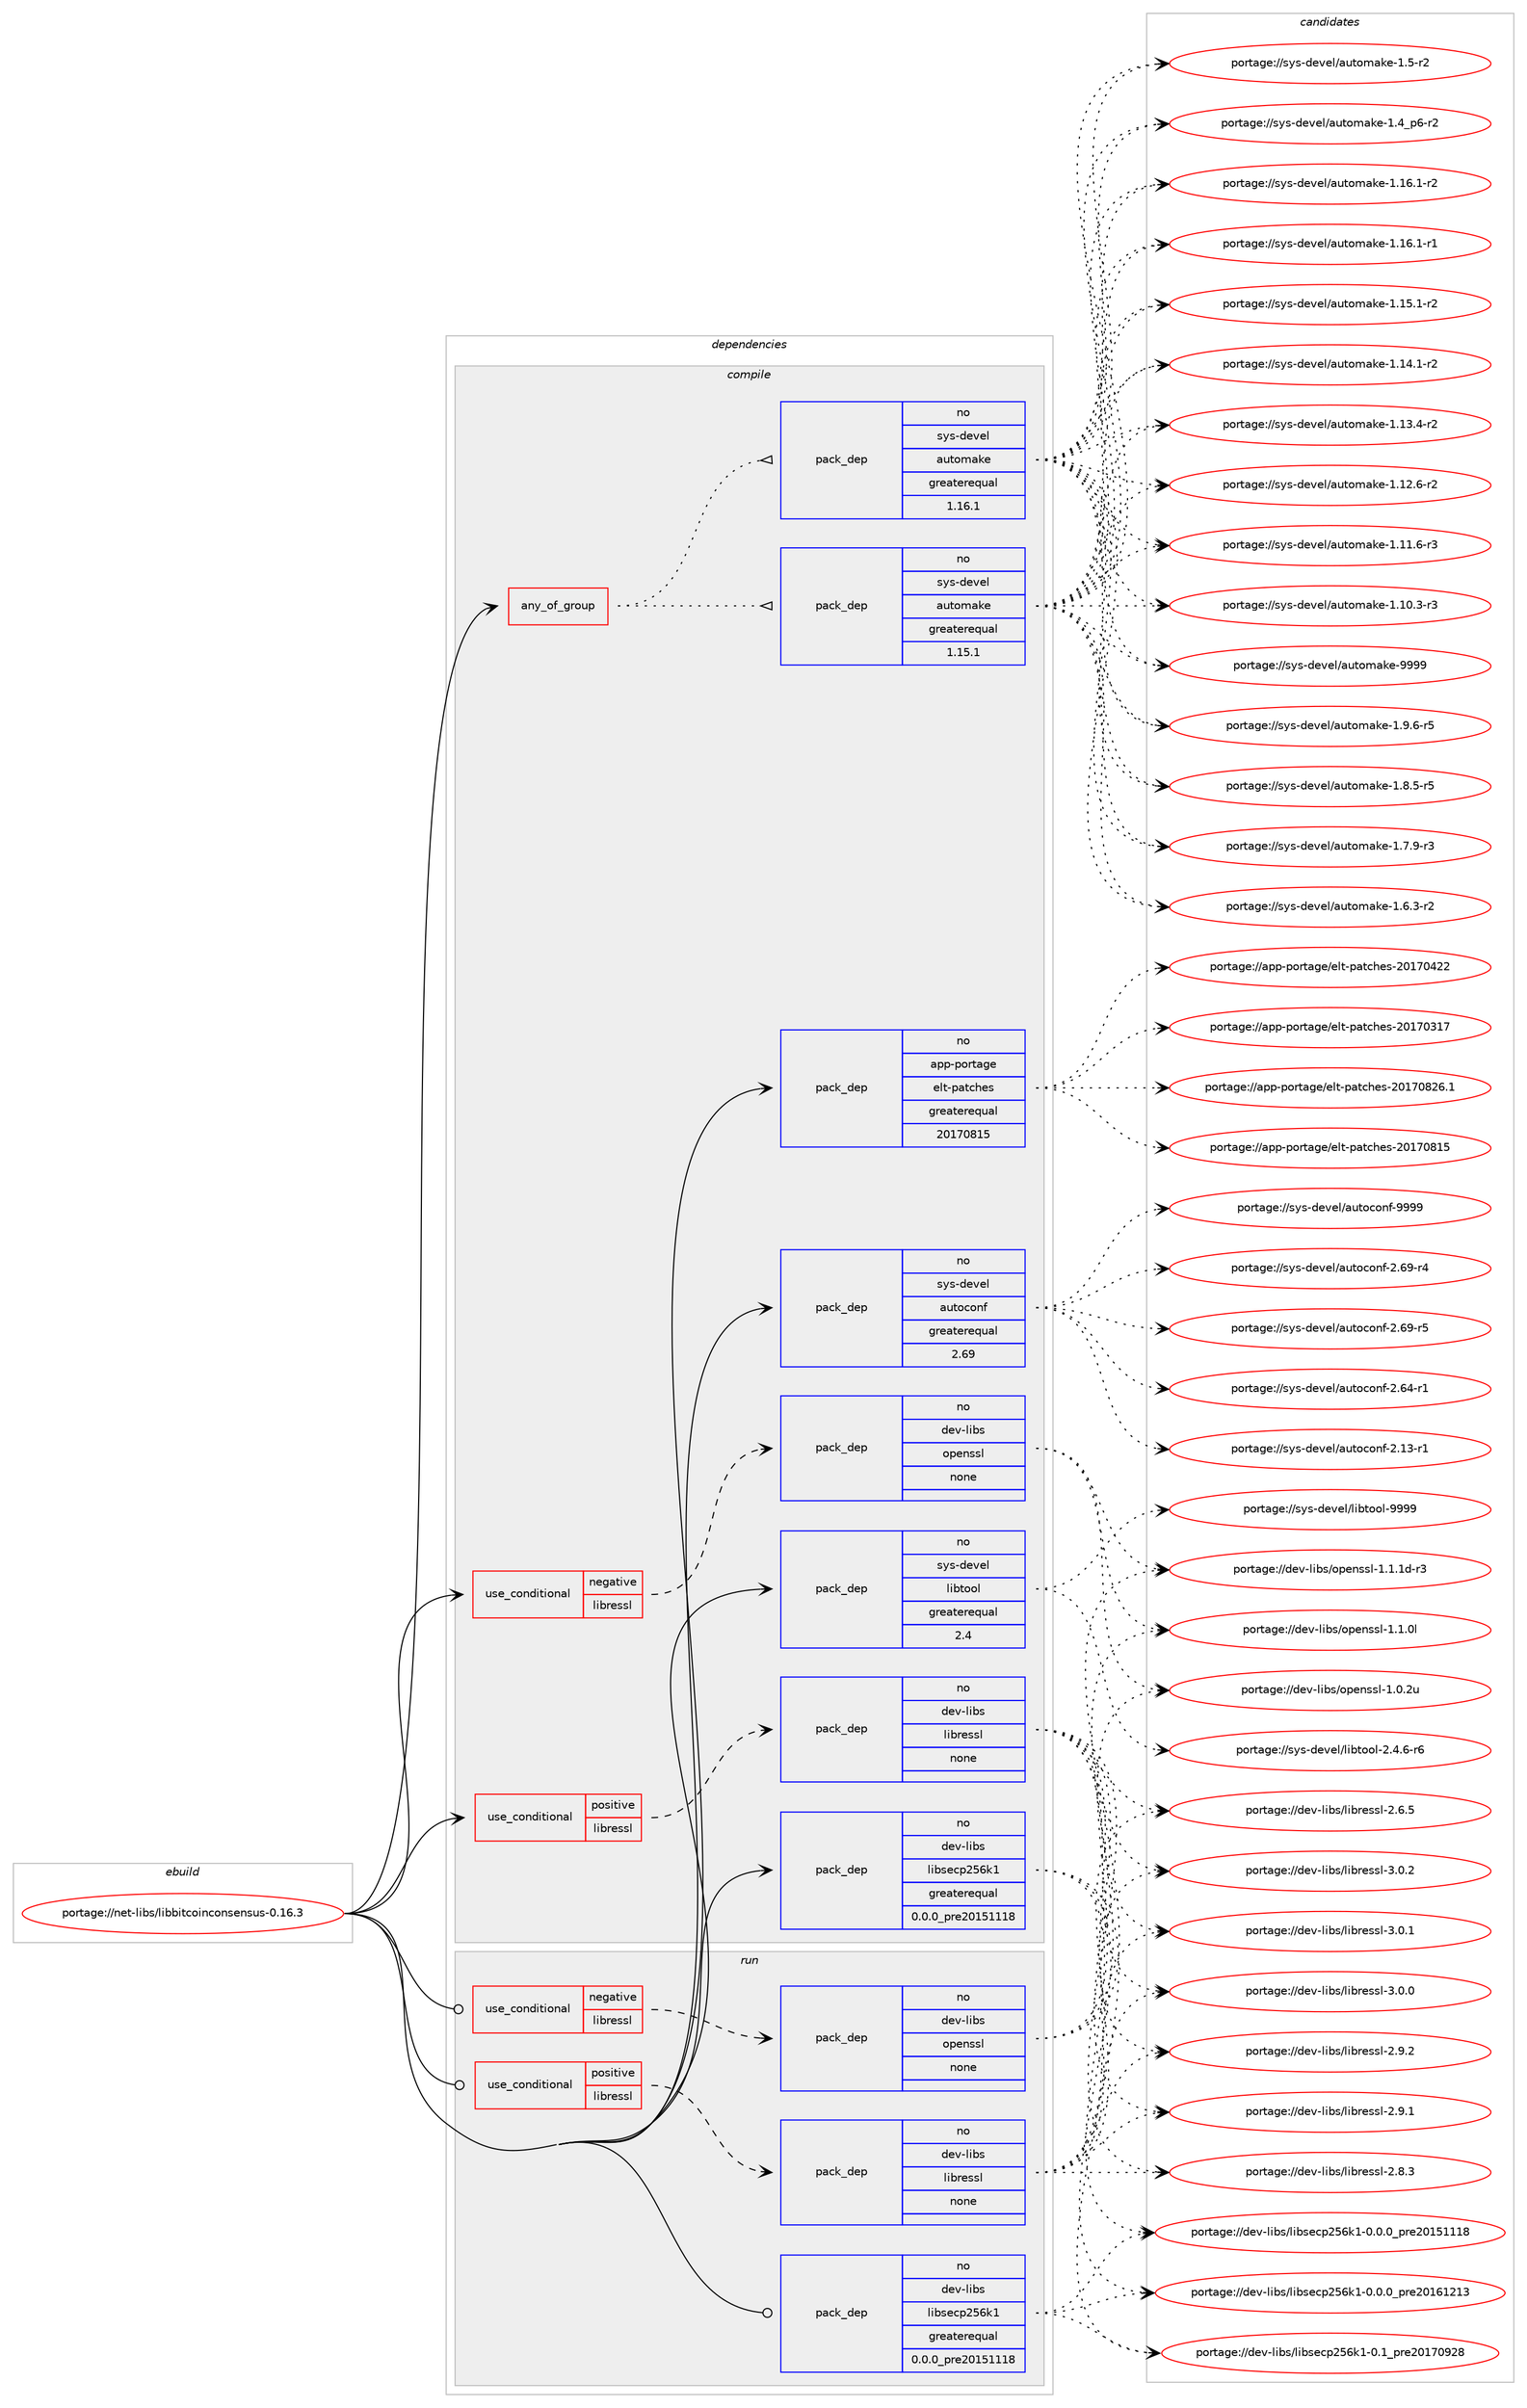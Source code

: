 digraph prolog {

# *************
# Graph options
# *************

newrank=true;
concentrate=true;
compound=true;
graph [rankdir=LR,fontname=Helvetica,fontsize=10,ranksep=1.5];#, ranksep=2.5, nodesep=0.2];
edge  [arrowhead=vee];
node  [fontname=Helvetica,fontsize=10];

# **********
# The ebuild
# **********

subgraph cluster_leftcol {
color=gray;
rank=same;
label=<<i>ebuild</i>>;
id [label="portage://net-libs/libbitcoinconsensus-0.16.3", color=red, width=4, href="../net-libs/libbitcoinconsensus-0.16.3.svg"];
}

# ****************
# The dependencies
# ****************

subgraph cluster_midcol {
color=gray;
label=<<i>dependencies</i>>;
subgraph cluster_compile {
fillcolor="#eeeeee";
style=filled;
label=<<i>compile</i>>;
subgraph any1162 {
dependency58914 [label=<<TABLE BORDER="0" CELLBORDER="1" CELLSPACING="0" CELLPADDING="4"><TR><TD CELLPADDING="10">any_of_group</TD></TR></TABLE>>, shape=none, color=red];subgraph pack46065 {
dependency58915 [label=<<TABLE BORDER="0" CELLBORDER="1" CELLSPACING="0" CELLPADDING="4" WIDTH="220"><TR><TD ROWSPAN="6" CELLPADDING="30">pack_dep</TD></TR><TR><TD WIDTH="110">no</TD></TR><TR><TD>sys-devel</TD></TR><TR><TD>automake</TD></TR><TR><TD>greaterequal</TD></TR><TR><TD>1.16.1</TD></TR></TABLE>>, shape=none, color=blue];
}
dependency58914:e -> dependency58915:w [weight=20,style="dotted",arrowhead="oinv"];
subgraph pack46066 {
dependency58916 [label=<<TABLE BORDER="0" CELLBORDER="1" CELLSPACING="0" CELLPADDING="4" WIDTH="220"><TR><TD ROWSPAN="6" CELLPADDING="30">pack_dep</TD></TR><TR><TD WIDTH="110">no</TD></TR><TR><TD>sys-devel</TD></TR><TR><TD>automake</TD></TR><TR><TD>greaterequal</TD></TR><TR><TD>1.15.1</TD></TR></TABLE>>, shape=none, color=blue];
}
dependency58914:e -> dependency58916:w [weight=20,style="dotted",arrowhead="oinv"];
}
id:e -> dependency58914:w [weight=20,style="solid",arrowhead="vee"];
subgraph cond11678 {
dependency58917 [label=<<TABLE BORDER="0" CELLBORDER="1" CELLSPACING="0" CELLPADDING="4"><TR><TD ROWSPAN="3" CELLPADDING="10">use_conditional</TD></TR><TR><TD>negative</TD></TR><TR><TD>libressl</TD></TR></TABLE>>, shape=none, color=red];
subgraph pack46067 {
dependency58918 [label=<<TABLE BORDER="0" CELLBORDER="1" CELLSPACING="0" CELLPADDING="4" WIDTH="220"><TR><TD ROWSPAN="6" CELLPADDING="30">pack_dep</TD></TR><TR><TD WIDTH="110">no</TD></TR><TR><TD>dev-libs</TD></TR><TR><TD>openssl</TD></TR><TR><TD>none</TD></TR><TR><TD></TD></TR></TABLE>>, shape=none, color=blue];
}
dependency58917:e -> dependency58918:w [weight=20,style="dashed",arrowhead="vee"];
}
id:e -> dependency58917:w [weight=20,style="solid",arrowhead="vee"];
subgraph cond11679 {
dependency58919 [label=<<TABLE BORDER="0" CELLBORDER="1" CELLSPACING="0" CELLPADDING="4"><TR><TD ROWSPAN="3" CELLPADDING="10">use_conditional</TD></TR><TR><TD>positive</TD></TR><TR><TD>libressl</TD></TR></TABLE>>, shape=none, color=red];
subgraph pack46068 {
dependency58920 [label=<<TABLE BORDER="0" CELLBORDER="1" CELLSPACING="0" CELLPADDING="4" WIDTH="220"><TR><TD ROWSPAN="6" CELLPADDING="30">pack_dep</TD></TR><TR><TD WIDTH="110">no</TD></TR><TR><TD>dev-libs</TD></TR><TR><TD>libressl</TD></TR><TR><TD>none</TD></TR><TR><TD></TD></TR></TABLE>>, shape=none, color=blue];
}
dependency58919:e -> dependency58920:w [weight=20,style="dashed",arrowhead="vee"];
}
id:e -> dependency58919:w [weight=20,style="solid",arrowhead="vee"];
subgraph pack46069 {
dependency58921 [label=<<TABLE BORDER="0" CELLBORDER="1" CELLSPACING="0" CELLPADDING="4" WIDTH="220"><TR><TD ROWSPAN="6" CELLPADDING="30">pack_dep</TD></TR><TR><TD WIDTH="110">no</TD></TR><TR><TD>app-portage</TD></TR><TR><TD>elt-patches</TD></TR><TR><TD>greaterequal</TD></TR><TR><TD>20170815</TD></TR></TABLE>>, shape=none, color=blue];
}
id:e -> dependency58921:w [weight=20,style="solid",arrowhead="vee"];
subgraph pack46070 {
dependency58922 [label=<<TABLE BORDER="0" CELLBORDER="1" CELLSPACING="0" CELLPADDING="4" WIDTH="220"><TR><TD ROWSPAN="6" CELLPADDING="30">pack_dep</TD></TR><TR><TD WIDTH="110">no</TD></TR><TR><TD>dev-libs</TD></TR><TR><TD>libsecp256k1</TD></TR><TR><TD>greaterequal</TD></TR><TR><TD>0.0.0_pre20151118</TD></TR></TABLE>>, shape=none, color=blue];
}
id:e -> dependency58922:w [weight=20,style="solid",arrowhead="vee"];
subgraph pack46071 {
dependency58923 [label=<<TABLE BORDER="0" CELLBORDER="1" CELLSPACING="0" CELLPADDING="4" WIDTH="220"><TR><TD ROWSPAN="6" CELLPADDING="30">pack_dep</TD></TR><TR><TD WIDTH="110">no</TD></TR><TR><TD>sys-devel</TD></TR><TR><TD>autoconf</TD></TR><TR><TD>greaterequal</TD></TR><TR><TD>2.69</TD></TR></TABLE>>, shape=none, color=blue];
}
id:e -> dependency58923:w [weight=20,style="solid",arrowhead="vee"];
subgraph pack46072 {
dependency58924 [label=<<TABLE BORDER="0" CELLBORDER="1" CELLSPACING="0" CELLPADDING="4" WIDTH="220"><TR><TD ROWSPAN="6" CELLPADDING="30">pack_dep</TD></TR><TR><TD WIDTH="110">no</TD></TR><TR><TD>sys-devel</TD></TR><TR><TD>libtool</TD></TR><TR><TD>greaterequal</TD></TR><TR><TD>2.4</TD></TR></TABLE>>, shape=none, color=blue];
}
id:e -> dependency58924:w [weight=20,style="solid",arrowhead="vee"];
}
subgraph cluster_compileandrun {
fillcolor="#eeeeee";
style=filled;
label=<<i>compile and run</i>>;
}
subgraph cluster_run {
fillcolor="#eeeeee";
style=filled;
label=<<i>run</i>>;
subgraph cond11680 {
dependency58925 [label=<<TABLE BORDER="0" CELLBORDER="1" CELLSPACING="0" CELLPADDING="4"><TR><TD ROWSPAN="3" CELLPADDING="10">use_conditional</TD></TR><TR><TD>negative</TD></TR><TR><TD>libressl</TD></TR></TABLE>>, shape=none, color=red];
subgraph pack46073 {
dependency58926 [label=<<TABLE BORDER="0" CELLBORDER="1" CELLSPACING="0" CELLPADDING="4" WIDTH="220"><TR><TD ROWSPAN="6" CELLPADDING="30">pack_dep</TD></TR><TR><TD WIDTH="110">no</TD></TR><TR><TD>dev-libs</TD></TR><TR><TD>openssl</TD></TR><TR><TD>none</TD></TR><TR><TD></TD></TR></TABLE>>, shape=none, color=blue];
}
dependency58925:e -> dependency58926:w [weight=20,style="dashed",arrowhead="vee"];
}
id:e -> dependency58925:w [weight=20,style="solid",arrowhead="odot"];
subgraph cond11681 {
dependency58927 [label=<<TABLE BORDER="0" CELLBORDER="1" CELLSPACING="0" CELLPADDING="4"><TR><TD ROWSPAN="3" CELLPADDING="10">use_conditional</TD></TR><TR><TD>positive</TD></TR><TR><TD>libressl</TD></TR></TABLE>>, shape=none, color=red];
subgraph pack46074 {
dependency58928 [label=<<TABLE BORDER="0" CELLBORDER="1" CELLSPACING="0" CELLPADDING="4" WIDTH="220"><TR><TD ROWSPAN="6" CELLPADDING="30">pack_dep</TD></TR><TR><TD WIDTH="110">no</TD></TR><TR><TD>dev-libs</TD></TR><TR><TD>libressl</TD></TR><TR><TD>none</TD></TR><TR><TD></TD></TR></TABLE>>, shape=none, color=blue];
}
dependency58927:e -> dependency58928:w [weight=20,style="dashed",arrowhead="vee"];
}
id:e -> dependency58927:w [weight=20,style="solid",arrowhead="odot"];
subgraph pack46075 {
dependency58929 [label=<<TABLE BORDER="0" CELLBORDER="1" CELLSPACING="0" CELLPADDING="4" WIDTH="220"><TR><TD ROWSPAN="6" CELLPADDING="30">pack_dep</TD></TR><TR><TD WIDTH="110">no</TD></TR><TR><TD>dev-libs</TD></TR><TR><TD>libsecp256k1</TD></TR><TR><TD>greaterequal</TD></TR><TR><TD>0.0.0_pre20151118</TD></TR></TABLE>>, shape=none, color=blue];
}
id:e -> dependency58929:w [weight=20,style="solid",arrowhead="odot"];
}
}

# **************
# The candidates
# **************

subgraph cluster_choices {
rank=same;
color=gray;
label=<<i>candidates</i>>;

subgraph choice46065 {
color=black;
nodesep=1;
choice115121115451001011181011084797117116111109971071014557575757 [label="portage://sys-devel/automake-9999", color=red, width=4,href="../sys-devel/automake-9999.svg"];
choice115121115451001011181011084797117116111109971071014549465746544511453 [label="portage://sys-devel/automake-1.9.6-r5", color=red, width=4,href="../sys-devel/automake-1.9.6-r5.svg"];
choice115121115451001011181011084797117116111109971071014549465646534511453 [label="portage://sys-devel/automake-1.8.5-r5", color=red, width=4,href="../sys-devel/automake-1.8.5-r5.svg"];
choice115121115451001011181011084797117116111109971071014549465546574511451 [label="portage://sys-devel/automake-1.7.9-r3", color=red, width=4,href="../sys-devel/automake-1.7.9-r3.svg"];
choice115121115451001011181011084797117116111109971071014549465446514511450 [label="portage://sys-devel/automake-1.6.3-r2", color=red, width=4,href="../sys-devel/automake-1.6.3-r2.svg"];
choice11512111545100101118101108479711711611110997107101454946534511450 [label="portage://sys-devel/automake-1.5-r2", color=red, width=4,href="../sys-devel/automake-1.5-r2.svg"];
choice115121115451001011181011084797117116111109971071014549465295112544511450 [label="portage://sys-devel/automake-1.4_p6-r2", color=red, width=4,href="../sys-devel/automake-1.4_p6-r2.svg"];
choice11512111545100101118101108479711711611110997107101454946495446494511450 [label="portage://sys-devel/automake-1.16.1-r2", color=red, width=4,href="../sys-devel/automake-1.16.1-r2.svg"];
choice11512111545100101118101108479711711611110997107101454946495446494511449 [label="portage://sys-devel/automake-1.16.1-r1", color=red, width=4,href="../sys-devel/automake-1.16.1-r1.svg"];
choice11512111545100101118101108479711711611110997107101454946495346494511450 [label="portage://sys-devel/automake-1.15.1-r2", color=red, width=4,href="../sys-devel/automake-1.15.1-r2.svg"];
choice11512111545100101118101108479711711611110997107101454946495246494511450 [label="portage://sys-devel/automake-1.14.1-r2", color=red, width=4,href="../sys-devel/automake-1.14.1-r2.svg"];
choice11512111545100101118101108479711711611110997107101454946495146524511450 [label="portage://sys-devel/automake-1.13.4-r2", color=red, width=4,href="../sys-devel/automake-1.13.4-r2.svg"];
choice11512111545100101118101108479711711611110997107101454946495046544511450 [label="portage://sys-devel/automake-1.12.6-r2", color=red, width=4,href="../sys-devel/automake-1.12.6-r2.svg"];
choice11512111545100101118101108479711711611110997107101454946494946544511451 [label="portage://sys-devel/automake-1.11.6-r3", color=red, width=4,href="../sys-devel/automake-1.11.6-r3.svg"];
choice11512111545100101118101108479711711611110997107101454946494846514511451 [label="portage://sys-devel/automake-1.10.3-r3", color=red, width=4,href="../sys-devel/automake-1.10.3-r3.svg"];
dependency58915:e -> choice115121115451001011181011084797117116111109971071014557575757:w [style=dotted,weight="100"];
dependency58915:e -> choice115121115451001011181011084797117116111109971071014549465746544511453:w [style=dotted,weight="100"];
dependency58915:e -> choice115121115451001011181011084797117116111109971071014549465646534511453:w [style=dotted,weight="100"];
dependency58915:e -> choice115121115451001011181011084797117116111109971071014549465546574511451:w [style=dotted,weight="100"];
dependency58915:e -> choice115121115451001011181011084797117116111109971071014549465446514511450:w [style=dotted,weight="100"];
dependency58915:e -> choice11512111545100101118101108479711711611110997107101454946534511450:w [style=dotted,weight="100"];
dependency58915:e -> choice115121115451001011181011084797117116111109971071014549465295112544511450:w [style=dotted,weight="100"];
dependency58915:e -> choice11512111545100101118101108479711711611110997107101454946495446494511450:w [style=dotted,weight="100"];
dependency58915:e -> choice11512111545100101118101108479711711611110997107101454946495446494511449:w [style=dotted,weight="100"];
dependency58915:e -> choice11512111545100101118101108479711711611110997107101454946495346494511450:w [style=dotted,weight="100"];
dependency58915:e -> choice11512111545100101118101108479711711611110997107101454946495246494511450:w [style=dotted,weight="100"];
dependency58915:e -> choice11512111545100101118101108479711711611110997107101454946495146524511450:w [style=dotted,weight="100"];
dependency58915:e -> choice11512111545100101118101108479711711611110997107101454946495046544511450:w [style=dotted,weight="100"];
dependency58915:e -> choice11512111545100101118101108479711711611110997107101454946494946544511451:w [style=dotted,weight="100"];
dependency58915:e -> choice11512111545100101118101108479711711611110997107101454946494846514511451:w [style=dotted,weight="100"];
}
subgraph choice46066 {
color=black;
nodesep=1;
choice115121115451001011181011084797117116111109971071014557575757 [label="portage://sys-devel/automake-9999", color=red, width=4,href="../sys-devel/automake-9999.svg"];
choice115121115451001011181011084797117116111109971071014549465746544511453 [label="portage://sys-devel/automake-1.9.6-r5", color=red, width=4,href="../sys-devel/automake-1.9.6-r5.svg"];
choice115121115451001011181011084797117116111109971071014549465646534511453 [label="portage://sys-devel/automake-1.8.5-r5", color=red, width=4,href="../sys-devel/automake-1.8.5-r5.svg"];
choice115121115451001011181011084797117116111109971071014549465546574511451 [label="portage://sys-devel/automake-1.7.9-r3", color=red, width=4,href="../sys-devel/automake-1.7.9-r3.svg"];
choice115121115451001011181011084797117116111109971071014549465446514511450 [label="portage://sys-devel/automake-1.6.3-r2", color=red, width=4,href="../sys-devel/automake-1.6.3-r2.svg"];
choice11512111545100101118101108479711711611110997107101454946534511450 [label="portage://sys-devel/automake-1.5-r2", color=red, width=4,href="../sys-devel/automake-1.5-r2.svg"];
choice115121115451001011181011084797117116111109971071014549465295112544511450 [label="portage://sys-devel/automake-1.4_p6-r2", color=red, width=4,href="../sys-devel/automake-1.4_p6-r2.svg"];
choice11512111545100101118101108479711711611110997107101454946495446494511450 [label="portage://sys-devel/automake-1.16.1-r2", color=red, width=4,href="../sys-devel/automake-1.16.1-r2.svg"];
choice11512111545100101118101108479711711611110997107101454946495446494511449 [label="portage://sys-devel/automake-1.16.1-r1", color=red, width=4,href="../sys-devel/automake-1.16.1-r1.svg"];
choice11512111545100101118101108479711711611110997107101454946495346494511450 [label="portage://sys-devel/automake-1.15.1-r2", color=red, width=4,href="../sys-devel/automake-1.15.1-r2.svg"];
choice11512111545100101118101108479711711611110997107101454946495246494511450 [label="portage://sys-devel/automake-1.14.1-r2", color=red, width=4,href="../sys-devel/automake-1.14.1-r2.svg"];
choice11512111545100101118101108479711711611110997107101454946495146524511450 [label="portage://sys-devel/automake-1.13.4-r2", color=red, width=4,href="../sys-devel/automake-1.13.4-r2.svg"];
choice11512111545100101118101108479711711611110997107101454946495046544511450 [label="portage://sys-devel/automake-1.12.6-r2", color=red, width=4,href="../sys-devel/automake-1.12.6-r2.svg"];
choice11512111545100101118101108479711711611110997107101454946494946544511451 [label="portage://sys-devel/automake-1.11.6-r3", color=red, width=4,href="../sys-devel/automake-1.11.6-r3.svg"];
choice11512111545100101118101108479711711611110997107101454946494846514511451 [label="portage://sys-devel/automake-1.10.3-r3", color=red, width=4,href="../sys-devel/automake-1.10.3-r3.svg"];
dependency58916:e -> choice115121115451001011181011084797117116111109971071014557575757:w [style=dotted,weight="100"];
dependency58916:e -> choice115121115451001011181011084797117116111109971071014549465746544511453:w [style=dotted,weight="100"];
dependency58916:e -> choice115121115451001011181011084797117116111109971071014549465646534511453:w [style=dotted,weight="100"];
dependency58916:e -> choice115121115451001011181011084797117116111109971071014549465546574511451:w [style=dotted,weight="100"];
dependency58916:e -> choice115121115451001011181011084797117116111109971071014549465446514511450:w [style=dotted,weight="100"];
dependency58916:e -> choice11512111545100101118101108479711711611110997107101454946534511450:w [style=dotted,weight="100"];
dependency58916:e -> choice115121115451001011181011084797117116111109971071014549465295112544511450:w [style=dotted,weight="100"];
dependency58916:e -> choice11512111545100101118101108479711711611110997107101454946495446494511450:w [style=dotted,weight="100"];
dependency58916:e -> choice11512111545100101118101108479711711611110997107101454946495446494511449:w [style=dotted,weight="100"];
dependency58916:e -> choice11512111545100101118101108479711711611110997107101454946495346494511450:w [style=dotted,weight="100"];
dependency58916:e -> choice11512111545100101118101108479711711611110997107101454946495246494511450:w [style=dotted,weight="100"];
dependency58916:e -> choice11512111545100101118101108479711711611110997107101454946495146524511450:w [style=dotted,weight="100"];
dependency58916:e -> choice11512111545100101118101108479711711611110997107101454946495046544511450:w [style=dotted,weight="100"];
dependency58916:e -> choice11512111545100101118101108479711711611110997107101454946494946544511451:w [style=dotted,weight="100"];
dependency58916:e -> choice11512111545100101118101108479711711611110997107101454946494846514511451:w [style=dotted,weight="100"];
}
subgraph choice46067 {
color=black;
nodesep=1;
choice1001011184510810598115471111121011101151151084549464946491004511451 [label="portage://dev-libs/openssl-1.1.1d-r3", color=red, width=4,href="../dev-libs/openssl-1.1.1d-r3.svg"];
choice100101118451081059811547111112101110115115108454946494648108 [label="portage://dev-libs/openssl-1.1.0l", color=red, width=4,href="../dev-libs/openssl-1.1.0l.svg"];
choice100101118451081059811547111112101110115115108454946484650117 [label="portage://dev-libs/openssl-1.0.2u", color=red, width=4,href="../dev-libs/openssl-1.0.2u.svg"];
dependency58918:e -> choice1001011184510810598115471111121011101151151084549464946491004511451:w [style=dotted,weight="100"];
dependency58918:e -> choice100101118451081059811547111112101110115115108454946494648108:w [style=dotted,weight="100"];
dependency58918:e -> choice100101118451081059811547111112101110115115108454946484650117:w [style=dotted,weight="100"];
}
subgraph choice46068 {
color=black;
nodesep=1;
choice10010111845108105981154710810598114101115115108455146484650 [label="portage://dev-libs/libressl-3.0.2", color=red, width=4,href="../dev-libs/libressl-3.0.2.svg"];
choice10010111845108105981154710810598114101115115108455146484649 [label="portage://dev-libs/libressl-3.0.1", color=red, width=4,href="../dev-libs/libressl-3.0.1.svg"];
choice10010111845108105981154710810598114101115115108455146484648 [label="portage://dev-libs/libressl-3.0.0", color=red, width=4,href="../dev-libs/libressl-3.0.0.svg"];
choice10010111845108105981154710810598114101115115108455046574650 [label="portage://dev-libs/libressl-2.9.2", color=red, width=4,href="../dev-libs/libressl-2.9.2.svg"];
choice10010111845108105981154710810598114101115115108455046574649 [label="portage://dev-libs/libressl-2.9.1", color=red, width=4,href="../dev-libs/libressl-2.9.1.svg"];
choice10010111845108105981154710810598114101115115108455046564651 [label="portage://dev-libs/libressl-2.8.3", color=red, width=4,href="../dev-libs/libressl-2.8.3.svg"];
choice10010111845108105981154710810598114101115115108455046544653 [label="portage://dev-libs/libressl-2.6.5", color=red, width=4,href="../dev-libs/libressl-2.6.5.svg"];
dependency58920:e -> choice10010111845108105981154710810598114101115115108455146484650:w [style=dotted,weight="100"];
dependency58920:e -> choice10010111845108105981154710810598114101115115108455146484649:w [style=dotted,weight="100"];
dependency58920:e -> choice10010111845108105981154710810598114101115115108455146484648:w [style=dotted,weight="100"];
dependency58920:e -> choice10010111845108105981154710810598114101115115108455046574650:w [style=dotted,weight="100"];
dependency58920:e -> choice10010111845108105981154710810598114101115115108455046574649:w [style=dotted,weight="100"];
dependency58920:e -> choice10010111845108105981154710810598114101115115108455046564651:w [style=dotted,weight="100"];
dependency58920:e -> choice10010111845108105981154710810598114101115115108455046544653:w [style=dotted,weight="100"];
}
subgraph choice46069 {
color=black;
nodesep=1;
choice971121124511211111411697103101471011081164511297116991041011154550484955485650544649 [label="portage://app-portage/elt-patches-20170826.1", color=red, width=4,href="../app-portage/elt-patches-20170826.1.svg"];
choice97112112451121111141169710310147101108116451129711699104101115455048495548564953 [label="portage://app-portage/elt-patches-20170815", color=red, width=4,href="../app-portage/elt-patches-20170815.svg"];
choice97112112451121111141169710310147101108116451129711699104101115455048495548525050 [label="portage://app-portage/elt-patches-20170422", color=red, width=4,href="../app-portage/elt-patches-20170422.svg"];
choice97112112451121111141169710310147101108116451129711699104101115455048495548514955 [label="portage://app-portage/elt-patches-20170317", color=red, width=4,href="../app-portage/elt-patches-20170317.svg"];
dependency58921:e -> choice971121124511211111411697103101471011081164511297116991041011154550484955485650544649:w [style=dotted,weight="100"];
dependency58921:e -> choice97112112451121111141169710310147101108116451129711699104101115455048495548564953:w [style=dotted,weight="100"];
dependency58921:e -> choice97112112451121111141169710310147101108116451129711699104101115455048495548525050:w [style=dotted,weight="100"];
dependency58921:e -> choice97112112451121111141169710310147101108116451129711699104101115455048495548514955:w [style=dotted,weight="100"];
}
subgraph choice46070 {
color=black;
nodesep=1;
choice10010111845108105981154710810598115101991125053541074945484649951121141015048495548575056 [label="portage://dev-libs/libsecp256k1-0.1_pre20170928", color=red, width=4,href="../dev-libs/libsecp256k1-0.1_pre20170928.svg"];
choice100101118451081059811547108105981151019911250535410749454846484648951121141015048495449504951 [label="portage://dev-libs/libsecp256k1-0.0.0_pre20161213", color=red, width=4,href="../dev-libs/libsecp256k1-0.0.0_pre20161213.svg"];
choice100101118451081059811547108105981151019911250535410749454846484648951121141015048495349494956 [label="portage://dev-libs/libsecp256k1-0.0.0_pre20151118", color=red, width=4,href="../dev-libs/libsecp256k1-0.0.0_pre20151118.svg"];
dependency58922:e -> choice10010111845108105981154710810598115101991125053541074945484649951121141015048495548575056:w [style=dotted,weight="100"];
dependency58922:e -> choice100101118451081059811547108105981151019911250535410749454846484648951121141015048495449504951:w [style=dotted,weight="100"];
dependency58922:e -> choice100101118451081059811547108105981151019911250535410749454846484648951121141015048495349494956:w [style=dotted,weight="100"];
}
subgraph choice46071 {
color=black;
nodesep=1;
choice115121115451001011181011084797117116111991111101024557575757 [label="portage://sys-devel/autoconf-9999", color=red, width=4,href="../sys-devel/autoconf-9999.svg"];
choice1151211154510010111810110847971171161119911111010245504654574511453 [label="portage://sys-devel/autoconf-2.69-r5", color=red, width=4,href="../sys-devel/autoconf-2.69-r5.svg"];
choice1151211154510010111810110847971171161119911111010245504654574511452 [label="portage://sys-devel/autoconf-2.69-r4", color=red, width=4,href="../sys-devel/autoconf-2.69-r4.svg"];
choice1151211154510010111810110847971171161119911111010245504654524511449 [label="portage://sys-devel/autoconf-2.64-r1", color=red, width=4,href="../sys-devel/autoconf-2.64-r1.svg"];
choice1151211154510010111810110847971171161119911111010245504649514511449 [label="portage://sys-devel/autoconf-2.13-r1", color=red, width=4,href="../sys-devel/autoconf-2.13-r1.svg"];
dependency58923:e -> choice115121115451001011181011084797117116111991111101024557575757:w [style=dotted,weight="100"];
dependency58923:e -> choice1151211154510010111810110847971171161119911111010245504654574511453:w [style=dotted,weight="100"];
dependency58923:e -> choice1151211154510010111810110847971171161119911111010245504654574511452:w [style=dotted,weight="100"];
dependency58923:e -> choice1151211154510010111810110847971171161119911111010245504654524511449:w [style=dotted,weight="100"];
dependency58923:e -> choice1151211154510010111810110847971171161119911111010245504649514511449:w [style=dotted,weight="100"];
}
subgraph choice46072 {
color=black;
nodesep=1;
choice1151211154510010111810110847108105981161111111084557575757 [label="portage://sys-devel/libtool-9999", color=red, width=4,href="../sys-devel/libtool-9999.svg"];
choice1151211154510010111810110847108105981161111111084550465246544511454 [label="portage://sys-devel/libtool-2.4.6-r6", color=red, width=4,href="../sys-devel/libtool-2.4.6-r6.svg"];
dependency58924:e -> choice1151211154510010111810110847108105981161111111084557575757:w [style=dotted,weight="100"];
dependency58924:e -> choice1151211154510010111810110847108105981161111111084550465246544511454:w [style=dotted,weight="100"];
}
subgraph choice46073 {
color=black;
nodesep=1;
choice1001011184510810598115471111121011101151151084549464946491004511451 [label="portage://dev-libs/openssl-1.1.1d-r3", color=red, width=4,href="../dev-libs/openssl-1.1.1d-r3.svg"];
choice100101118451081059811547111112101110115115108454946494648108 [label="portage://dev-libs/openssl-1.1.0l", color=red, width=4,href="../dev-libs/openssl-1.1.0l.svg"];
choice100101118451081059811547111112101110115115108454946484650117 [label="portage://dev-libs/openssl-1.0.2u", color=red, width=4,href="../dev-libs/openssl-1.0.2u.svg"];
dependency58926:e -> choice1001011184510810598115471111121011101151151084549464946491004511451:w [style=dotted,weight="100"];
dependency58926:e -> choice100101118451081059811547111112101110115115108454946494648108:w [style=dotted,weight="100"];
dependency58926:e -> choice100101118451081059811547111112101110115115108454946484650117:w [style=dotted,weight="100"];
}
subgraph choice46074 {
color=black;
nodesep=1;
choice10010111845108105981154710810598114101115115108455146484650 [label="portage://dev-libs/libressl-3.0.2", color=red, width=4,href="../dev-libs/libressl-3.0.2.svg"];
choice10010111845108105981154710810598114101115115108455146484649 [label="portage://dev-libs/libressl-3.0.1", color=red, width=4,href="../dev-libs/libressl-3.0.1.svg"];
choice10010111845108105981154710810598114101115115108455146484648 [label="portage://dev-libs/libressl-3.0.0", color=red, width=4,href="../dev-libs/libressl-3.0.0.svg"];
choice10010111845108105981154710810598114101115115108455046574650 [label="portage://dev-libs/libressl-2.9.2", color=red, width=4,href="../dev-libs/libressl-2.9.2.svg"];
choice10010111845108105981154710810598114101115115108455046574649 [label="portage://dev-libs/libressl-2.9.1", color=red, width=4,href="../dev-libs/libressl-2.9.1.svg"];
choice10010111845108105981154710810598114101115115108455046564651 [label="portage://dev-libs/libressl-2.8.3", color=red, width=4,href="../dev-libs/libressl-2.8.3.svg"];
choice10010111845108105981154710810598114101115115108455046544653 [label="portage://dev-libs/libressl-2.6.5", color=red, width=4,href="../dev-libs/libressl-2.6.5.svg"];
dependency58928:e -> choice10010111845108105981154710810598114101115115108455146484650:w [style=dotted,weight="100"];
dependency58928:e -> choice10010111845108105981154710810598114101115115108455146484649:w [style=dotted,weight="100"];
dependency58928:e -> choice10010111845108105981154710810598114101115115108455146484648:w [style=dotted,weight="100"];
dependency58928:e -> choice10010111845108105981154710810598114101115115108455046574650:w [style=dotted,weight="100"];
dependency58928:e -> choice10010111845108105981154710810598114101115115108455046574649:w [style=dotted,weight="100"];
dependency58928:e -> choice10010111845108105981154710810598114101115115108455046564651:w [style=dotted,weight="100"];
dependency58928:e -> choice10010111845108105981154710810598114101115115108455046544653:w [style=dotted,weight="100"];
}
subgraph choice46075 {
color=black;
nodesep=1;
choice10010111845108105981154710810598115101991125053541074945484649951121141015048495548575056 [label="portage://dev-libs/libsecp256k1-0.1_pre20170928", color=red, width=4,href="../dev-libs/libsecp256k1-0.1_pre20170928.svg"];
choice100101118451081059811547108105981151019911250535410749454846484648951121141015048495449504951 [label="portage://dev-libs/libsecp256k1-0.0.0_pre20161213", color=red, width=4,href="../dev-libs/libsecp256k1-0.0.0_pre20161213.svg"];
choice100101118451081059811547108105981151019911250535410749454846484648951121141015048495349494956 [label="portage://dev-libs/libsecp256k1-0.0.0_pre20151118", color=red, width=4,href="../dev-libs/libsecp256k1-0.0.0_pre20151118.svg"];
dependency58929:e -> choice10010111845108105981154710810598115101991125053541074945484649951121141015048495548575056:w [style=dotted,weight="100"];
dependency58929:e -> choice100101118451081059811547108105981151019911250535410749454846484648951121141015048495449504951:w [style=dotted,weight="100"];
dependency58929:e -> choice100101118451081059811547108105981151019911250535410749454846484648951121141015048495349494956:w [style=dotted,weight="100"];
}
}

}

